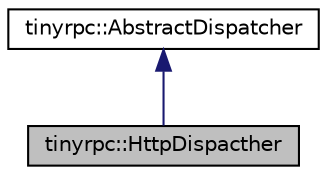 digraph "tinyrpc::HttpDispacther"
{
 // LATEX_PDF_SIZE
  edge [fontname="Helvetica",fontsize="10",labelfontname="Helvetica",labelfontsize="10"];
  node [fontname="Helvetica",fontsize="10",shape=record];
  Node1 [label="tinyrpc::HttpDispacther",height=0.2,width=0.4,color="black", fillcolor="grey75", style="filled", fontcolor="black",tooltip=" "];
  Node2 -> Node1 [dir="back",color="midnightblue",fontsize="10",style="solid",fontname="Helvetica"];
  Node2 [label="tinyrpc::AbstractDispatcher",height=0.2,width=0.4,color="black", fillcolor="white", style="filled",URL="$classtinyrpc_1_1AbstractDispatcher.html",tooltip=" "];
}
